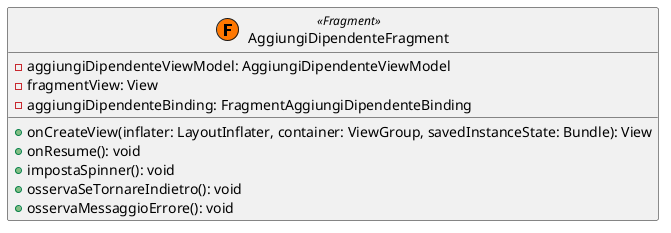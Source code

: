 @startuml
class AggiungiDipendenteFragment << (F,#FF7700) Fragment >> {
    -aggiungiDipendenteViewModel: AggiungiDipendenteViewModel
    -fragmentView: View
    -aggiungiDipendenteBinding: FragmentAggiungiDipendenteBinding

    +onCreateView(inflater: LayoutInflater, container: ViewGroup, savedInstanceState: Bundle): View
    +onResume(): void
    +impostaSpinner(): void
    +osservaSeTornareIndietro(): void
    +osservaMessaggioErrore(): void
}
@enduml

